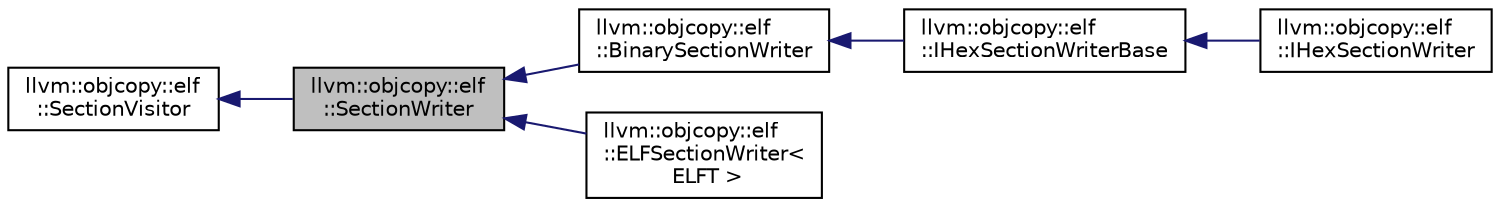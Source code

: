 digraph "llvm::objcopy::elf::SectionWriter"
{
 // LATEX_PDF_SIZE
  bgcolor="transparent";
  edge [fontname="Helvetica",fontsize="10",labelfontname="Helvetica",labelfontsize="10"];
  node [fontname="Helvetica",fontsize="10",shape=record];
  rankdir="LR";
  Node1 [label="llvm::objcopy::elf\l::SectionWriter",height=0.2,width=0.4,color="black", fillcolor="grey75", style="filled", fontcolor="black",tooltip=" "];
  Node2 -> Node1 [dir="back",color="midnightblue",fontsize="10",style="solid",fontname="Helvetica"];
  Node2 [label="llvm::objcopy::elf\l::SectionVisitor",height=0.2,width=0.4,color="black",URL="$classllvm_1_1objcopy_1_1elf_1_1SectionVisitor.html",tooltip=" "];
  Node1 -> Node3 [dir="back",color="midnightblue",fontsize="10",style="solid",fontname="Helvetica"];
  Node3 [label="llvm::objcopy::elf\l::BinarySectionWriter",height=0.2,width=0.4,color="black",URL="$classllvm_1_1objcopy_1_1elf_1_1BinarySectionWriter.html",tooltip=" "];
  Node3 -> Node4 [dir="back",color="midnightblue",fontsize="10",style="solid",fontname="Helvetica"];
  Node4 [label="llvm::objcopy::elf\l::IHexSectionWriterBase",height=0.2,width=0.4,color="black",URL="$classllvm_1_1objcopy_1_1elf_1_1IHexSectionWriterBase.html",tooltip=" "];
  Node4 -> Node5 [dir="back",color="midnightblue",fontsize="10",style="solid",fontname="Helvetica"];
  Node5 [label="llvm::objcopy::elf\l::IHexSectionWriter",height=0.2,width=0.4,color="black",URL="$classllvm_1_1objcopy_1_1elf_1_1IHexSectionWriter.html",tooltip=" "];
  Node1 -> Node6 [dir="back",color="midnightblue",fontsize="10",style="solid",fontname="Helvetica"];
  Node6 [label="llvm::objcopy::elf\l::ELFSectionWriter\<\l ELFT \>",height=0.2,width=0.4,color="black",URL="$classllvm_1_1objcopy_1_1elf_1_1ELFSectionWriter.html",tooltip=" "];
}

